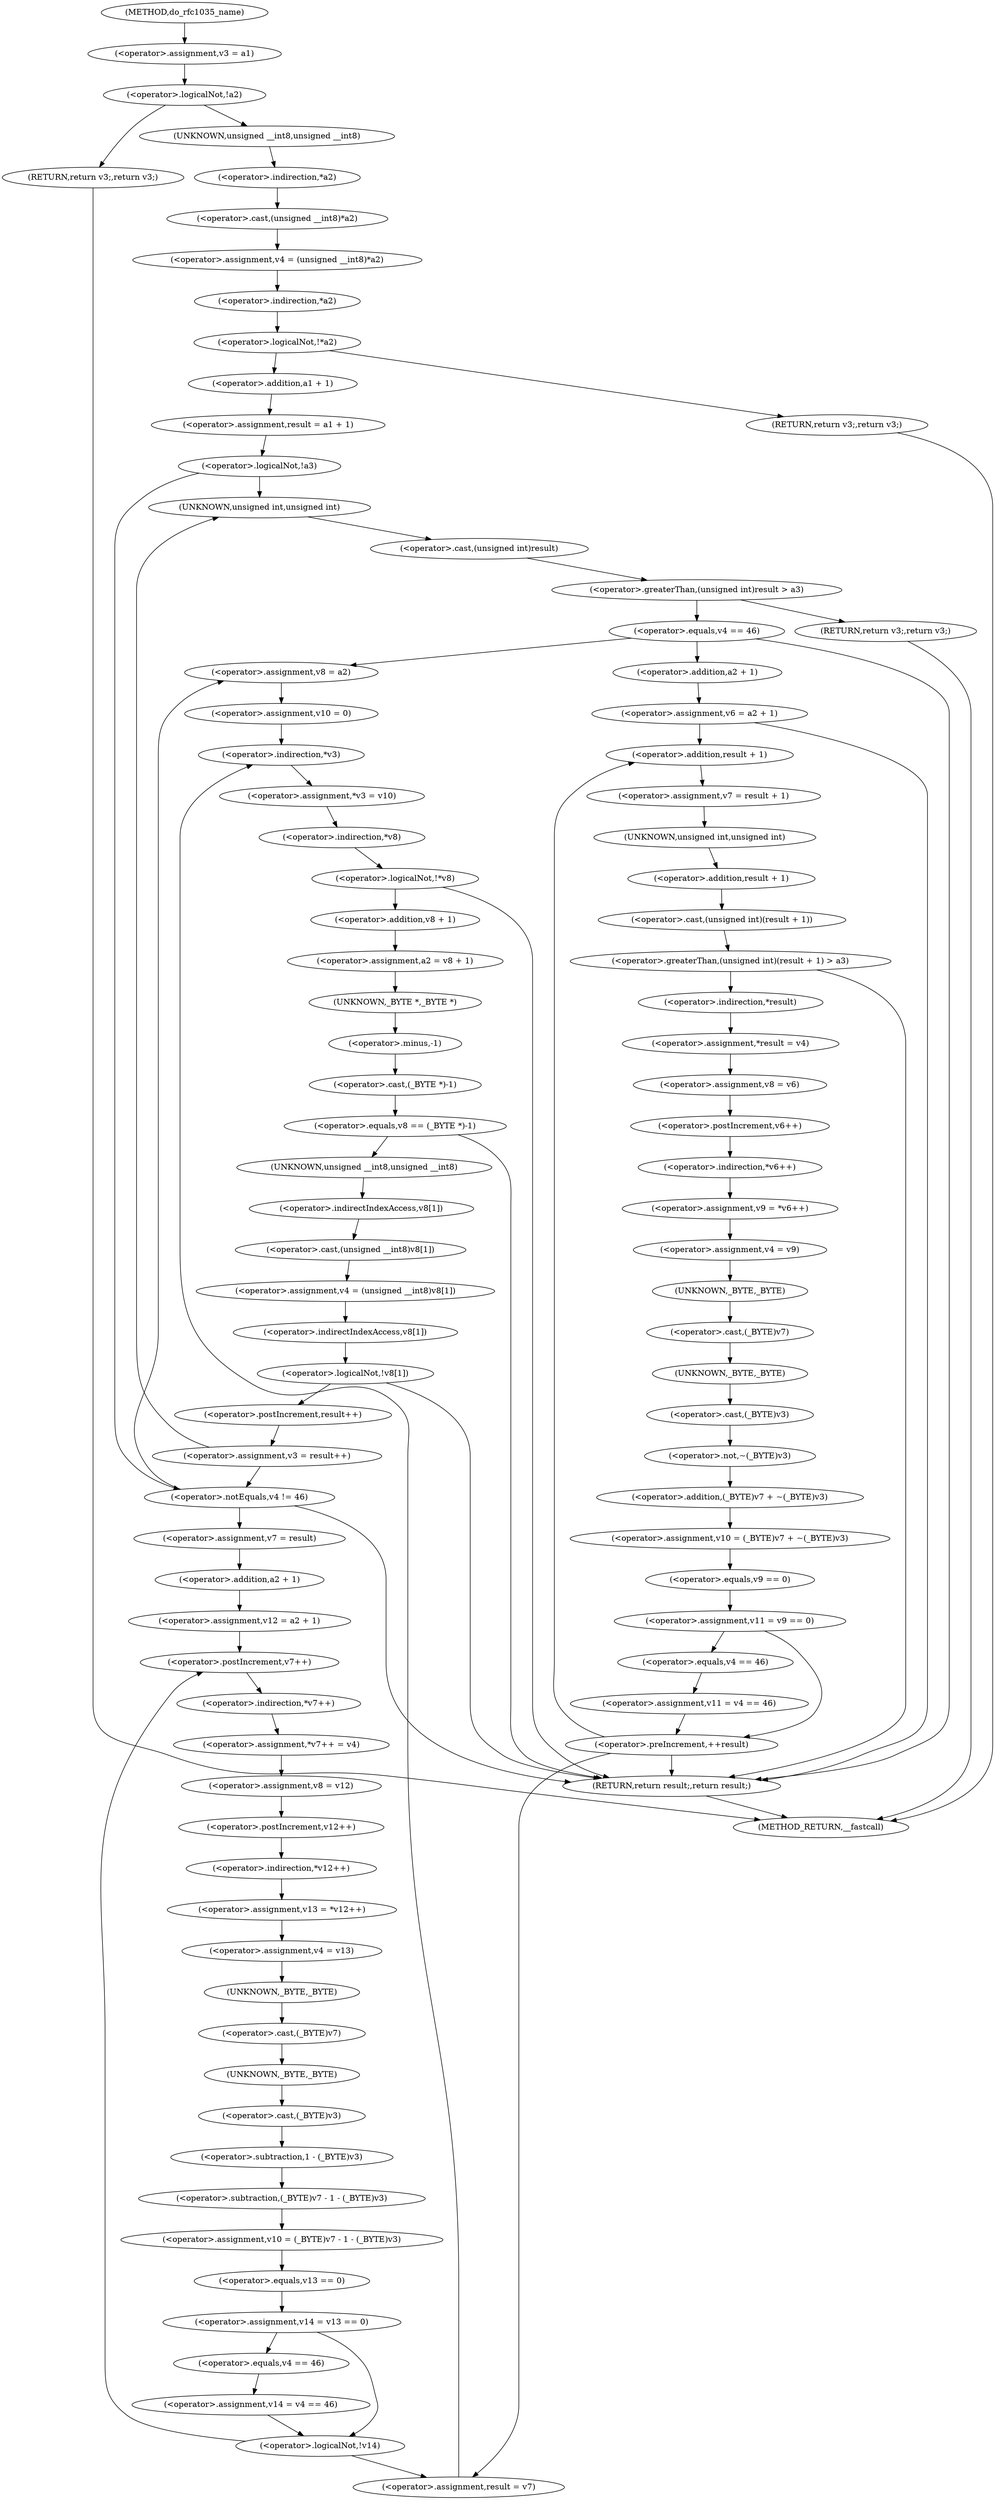 digraph do_rfc1035_name {  
"1000130" [label = "(<operator>.assignment,v3 = a1)" ]
"1000134" [label = "(<operator>.logicalNot,!a2)" ]
"1000136" [label = "(RETURN,return v3;,return v3;)" ]
"1000138" [label = "(<operator>.assignment,v4 = (unsigned __int8)*a2)" ]
"1000140" [label = "(<operator>.cast,(unsigned __int8)*a2)" ]
"1000141" [label = "(UNKNOWN,unsigned __int8,unsigned __int8)" ]
"1000142" [label = "(<operator>.indirection,*a2)" ]
"1000145" [label = "(<operator>.logicalNot,!*a2)" ]
"1000146" [label = "(<operator>.indirection,*a2)" ]
"1000148" [label = "(RETURN,return v3;,return v3;)" ]
"1000150" [label = "(<operator>.assignment,result = a1 + 1)" ]
"1000152" [label = "(<operator>.addition,a1 + 1)" ]
"1000156" [label = "(<operator>.logicalNot,!a3)" ]
"1000161" [label = "(<operator>.greaterThan,(unsigned int)result > a3)" ]
"1000162" [label = "(<operator>.cast,(unsigned int)result)" ]
"1000163" [label = "(UNKNOWN,unsigned int,unsigned int)" ]
"1000166" [label = "(RETURN,return v3;,return v3;)" ]
"1000169" [label = "(<operator>.equals,v4 == 46)" ]
"1000176" [label = "(<operator>.assignment,v8 = a2)" ]
"1000179" [label = "(<operator>.assignment,v10 = 0)" ]
"1000183" [label = "(<operator>.assignment,*v3 = v10)" ]
"1000184" [label = "(<operator>.indirection,*v3)" ]
"1000188" [label = "(<operator>.logicalNot,!*v8)" ]
"1000189" [label = "(<operator>.indirection,*v8)" ]
"1000192" [label = "(<operator>.assignment,a2 = v8 + 1)" ]
"1000194" [label = "(<operator>.addition,v8 + 1)" ]
"1000198" [label = "(<operator>.equals,v8 == (_BYTE *)-1)" ]
"1000200" [label = "(<operator>.cast,(_BYTE *)-1)" ]
"1000201" [label = "(UNKNOWN,_BYTE *,_BYTE *)" ]
"1000202" [label = "(<operator>.minus,-1)" ]
"1000205" [label = "(<operator>.assignment,v4 = (unsigned __int8)v8[1])" ]
"1000207" [label = "(<operator>.cast,(unsigned __int8)v8[1])" ]
"1000208" [label = "(UNKNOWN,unsigned __int8,unsigned __int8)" ]
"1000209" [label = "(<operator>.indirectIndexAccess,v8[1])" ]
"1000213" [label = "(<operator>.logicalNot,!v8[1])" ]
"1000214" [label = "(<operator>.indirectIndexAccess,v8[1])" ]
"1000218" [label = "(<operator>.assignment,v3 = result++)" ]
"1000220" [label = "(<operator>.postIncrement,result++)" ]
"1000227" [label = "(<operator>.notEquals,v4 != 46)" ]
"1000231" [label = "(<operator>.assignment,v7 = result)" ]
"1000234" [label = "(<operator>.assignment,v12 = a2 + 1)" ]
"1000236" [label = "(<operator>.addition,a2 + 1)" ]
"1000241" [label = "(<operator>.assignment,*v7++ = v4)" ]
"1000242" [label = "(<operator>.indirection,*v7++)" ]
"1000243" [label = "(<operator>.postIncrement,v7++)" ]
"1000246" [label = "(<operator>.assignment,v8 = v12)" ]
"1000249" [label = "(<operator>.assignment,v13 = *v12++)" ]
"1000251" [label = "(<operator>.indirection,*v12++)" ]
"1000252" [label = "(<operator>.postIncrement,v12++)" ]
"1000254" [label = "(<operator>.assignment,v4 = v13)" ]
"1000257" [label = "(<operator>.assignment,v10 = (_BYTE)v7 - 1 - (_BYTE)v3)" ]
"1000259" [label = "(<operator>.subtraction,(_BYTE)v7 - 1 - (_BYTE)v3)" ]
"1000260" [label = "(<operator>.cast,(_BYTE)v7)" ]
"1000261" [label = "(UNKNOWN,_BYTE,_BYTE)" ]
"1000263" [label = "(<operator>.subtraction,1 - (_BYTE)v3)" ]
"1000265" [label = "(<operator>.cast,(_BYTE)v3)" ]
"1000266" [label = "(UNKNOWN,_BYTE,_BYTE)" ]
"1000268" [label = "(<operator>.assignment,v14 = v13 == 0)" ]
"1000270" [label = "(<operator>.equals,v13 == 0)" ]
"1000275" [label = "(<operator>.assignment,v14 = v4 == 46)" ]
"1000277" [label = "(<operator>.equals,v4 == 46)" ]
"1000280" [label = "(<operator>.logicalNot,!v14)" ]
"1000283" [label = "(<operator>.assignment,result = v7)" ]
"1000289" [label = "(<operator>.assignment,v6 = a2 + 1)" ]
"1000291" [label = "(<operator>.addition,a2 + 1)" ]
"1000297" [label = "(<operator>.assignment,v7 = result + 1)" ]
"1000299" [label = "(<operator>.addition,result + 1)" ]
"1000303" [label = "(<operator>.greaterThan,(unsigned int)(result + 1) > a3)" ]
"1000304" [label = "(<operator>.cast,(unsigned int)(result + 1))" ]
"1000305" [label = "(UNKNOWN,unsigned int,unsigned int)" ]
"1000306" [label = "(<operator>.addition,result + 1)" ]
"1000311" [label = "(<operator>.assignment,*result = v4)" ]
"1000312" [label = "(<operator>.indirection,*result)" ]
"1000315" [label = "(<operator>.assignment,v8 = v6)" ]
"1000318" [label = "(<operator>.assignment,v9 = *v6++)" ]
"1000320" [label = "(<operator>.indirection,*v6++)" ]
"1000321" [label = "(<operator>.postIncrement,v6++)" ]
"1000323" [label = "(<operator>.assignment,v4 = v9)" ]
"1000326" [label = "(<operator>.assignment,v10 = (_BYTE)v7 + ~(_BYTE)v3)" ]
"1000328" [label = "(<operator>.addition,(_BYTE)v7 + ~(_BYTE)v3)" ]
"1000329" [label = "(<operator>.cast,(_BYTE)v7)" ]
"1000330" [label = "(UNKNOWN,_BYTE,_BYTE)" ]
"1000332" [label = "(<operator>.not,~(_BYTE)v3)" ]
"1000333" [label = "(<operator>.cast,(_BYTE)v3)" ]
"1000334" [label = "(UNKNOWN,_BYTE,_BYTE)" ]
"1000336" [label = "(<operator>.assignment,v11 = v9 == 0)" ]
"1000338" [label = "(<operator>.equals,v9 == 0)" ]
"1000343" [label = "(<operator>.assignment,v11 = v4 == 46)" ]
"1000345" [label = "(<operator>.equals,v4 == 46)" ]
"1000348" [label = "(<operator>.preIncrement,++result)" ]
"1000353" [label = "(RETURN,return result;,return result;)" ]
"1000113" [label = "(METHOD,do_rfc1035_name)" ]
"1000355" [label = "(METHOD_RETURN,__fastcall)" ]
  "1000130" -> "1000134" 
  "1000134" -> "1000136" 
  "1000134" -> "1000141" 
  "1000136" -> "1000355" 
  "1000138" -> "1000146" 
  "1000140" -> "1000138" 
  "1000141" -> "1000142" 
  "1000142" -> "1000140" 
  "1000145" -> "1000148" 
  "1000145" -> "1000152" 
  "1000146" -> "1000145" 
  "1000148" -> "1000355" 
  "1000150" -> "1000156" 
  "1000152" -> "1000150" 
  "1000156" -> "1000227" 
  "1000156" -> "1000163" 
  "1000161" -> "1000166" 
  "1000161" -> "1000169" 
  "1000162" -> "1000161" 
  "1000163" -> "1000162" 
  "1000166" -> "1000355" 
  "1000169" -> "1000176" 
  "1000169" -> "1000353" 
  "1000169" -> "1000291" 
  "1000176" -> "1000179" 
  "1000179" -> "1000184" 
  "1000183" -> "1000189" 
  "1000184" -> "1000183" 
  "1000188" -> "1000353" 
  "1000188" -> "1000194" 
  "1000189" -> "1000188" 
  "1000192" -> "1000201" 
  "1000194" -> "1000192" 
  "1000198" -> "1000353" 
  "1000198" -> "1000208" 
  "1000200" -> "1000198" 
  "1000201" -> "1000202" 
  "1000202" -> "1000200" 
  "1000205" -> "1000214" 
  "1000207" -> "1000205" 
  "1000208" -> "1000209" 
  "1000209" -> "1000207" 
  "1000213" -> "1000353" 
  "1000213" -> "1000220" 
  "1000214" -> "1000213" 
  "1000218" -> "1000163" 
  "1000218" -> "1000227" 
  "1000220" -> "1000218" 
  "1000227" -> "1000176" 
  "1000227" -> "1000353" 
  "1000227" -> "1000231" 
  "1000231" -> "1000236" 
  "1000234" -> "1000243" 
  "1000236" -> "1000234" 
  "1000241" -> "1000246" 
  "1000242" -> "1000241" 
  "1000243" -> "1000242" 
  "1000246" -> "1000252" 
  "1000249" -> "1000254" 
  "1000251" -> "1000249" 
  "1000252" -> "1000251" 
  "1000254" -> "1000261" 
  "1000257" -> "1000270" 
  "1000259" -> "1000257" 
  "1000260" -> "1000266" 
  "1000261" -> "1000260" 
  "1000263" -> "1000259" 
  "1000265" -> "1000263" 
  "1000266" -> "1000265" 
  "1000268" -> "1000280" 
  "1000268" -> "1000277" 
  "1000270" -> "1000268" 
  "1000275" -> "1000280" 
  "1000277" -> "1000275" 
  "1000280" -> "1000243" 
  "1000280" -> "1000283" 
  "1000283" -> "1000184" 
  "1000289" -> "1000299" 
  "1000289" -> "1000353" 
  "1000291" -> "1000289" 
  "1000297" -> "1000305" 
  "1000299" -> "1000297" 
  "1000303" -> "1000353" 
  "1000303" -> "1000312" 
  "1000304" -> "1000303" 
  "1000305" -> "1000306" 
  "1000306" -> "1000304" 
  "1000311" -> "1000315" 
  "1000312" -> "1000311" 
  "1000315" -> "1000321" 
  "1000318" -> "1000323" 
  "1000320" -> "1000318" 
  "1000321" -> "1000320" 
  "1000323" -> "1000330" 
  "1000326" -> "1000338" 
  "1000328" -> "1000326" 
  "1000329" -> "1000334" 
  "1000330" -> "1000329" 
  "1000332" -> "1000328" 
  "1000333" -> "1000332" 
  "1000334" -> "1000333" 
  "1000336" -> "1000345" 
  "1000336" -> "1000348" 
  "1000338" -> "1000336" 
  "1000343" -> "1000348" 
  "1000345" -> "1000343" 
  "1000348" -> "1000299" 
  "1000348" -> "1000353" 
  "1000348" -> "1000283" 
  "1000353" -> "1000355" 
  "1000113" -> "1000130" 
}
